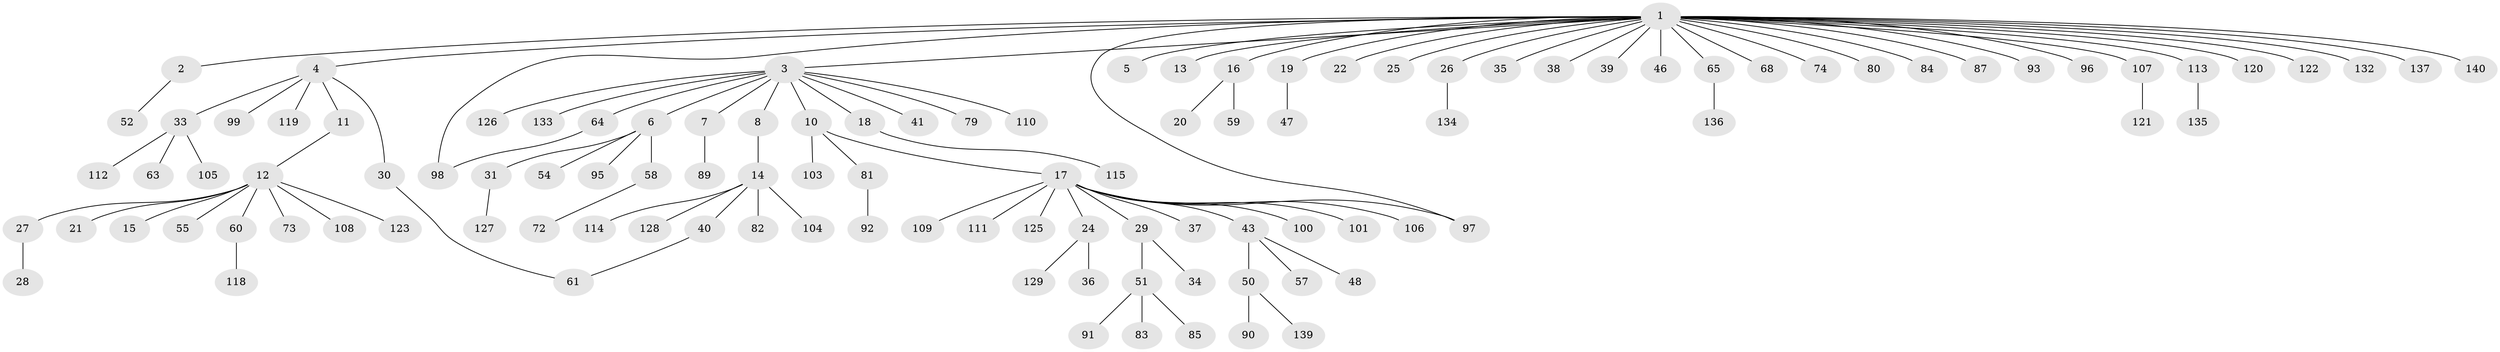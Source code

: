 // Generated by graph-tools (version 1.1) at 2025/23/03/03/25 07:23:51]
// undirected, 111 vertices, 113 edges
graph export_dot {
graph [start="1"]
  node [color=gray90,style=filled];
  1 [super="+9"];
  2;
  3 [super="+32"];
  4 [super="+49"];
  5;
  6 [super="+71"];
  7;
  8;
  10;
  11 [super="+86"];
  12 [super="+116"];
  13;
  14 [super="+45"];
  15;
  16 [super="+78"];
  17 [super="+23"];
  18;
  19 [super="+76"];
  20;
  21;
  22;
  24 [super="+77"];
  25;
  26 [super="+56"];
  27;
  28;
  29;
  30;
  31 [super="+42"];
  33 [super="+131"];
  34;
  35;
  36;
  37;
  38 [super="+70"];
  39;
  40 [super="+44"];
  41 [super="+53"];
  43 [super="+69"];
  46;
  47;
  48;
  50 [super="+75"];
  51 [super="+67"];
  52 [super="+62"];
  54 [super="+66"];
  55;
  57;
  58;
  59;
  60 [super="+102"];
  61;
  63;
  64;
  65;
  68;
  72;
  73;
  74;
  79;
  80;
  81 [super="+88"];
  82;
  83;
  84;
  85;
  87;
  89;
  90;
  91;
  92 [super="+94"];
  93;
  95;
  96;
  97;
  98 [super="+117"];
  99;
  100;
  101;
  103;
  104;
  105;
  106;
  107;
  108;
  109;
  110;
  111;
  112;
  113 [super="+124"];
  114;
  115 [super="+130"];
  118;
  119;
  120;
  121;
  122;
  123;
  125;
  126;
  127 [super="+138"];
  128;
  129;
  132;
  133;
  134;
  135;
  136;
  137;
  139;
  140;
  1 -- 2;
  1 -- 3;
  1 -- 4;
  1 -- 5;
  1 -- 13;
  1 -- 16;
  1 -- 19;
  1 -- 22;
  1 -- 25;
  1 -- 26;
  1 -- 35;
  1 -- 38;
  1 -- 39;
  1 -- 46;
  1 -- 65;
  1 -- 68;
  1 -- 74;
  1 -- 80;
  1 -- 87;
  1 -- 93;
  1 -- 96;
  1 -- 97;
  1 -- 98;
  1 -- 107;
  1 -- 113;
  1 -- 120;
  1 -- 122;
  1 -- 132;
  1 -- 137;
  1 -- 140;
  1 -- 84;
  2 -- 52;
  3 -- 6;
  3 -- 7;
  3 -- 8;
  3 -- 10;
  3 -- 18;
  3 -- 41;
  3 -- 79;
  3 -- 110;
  3 -- 126;
  3 -- 133;
  3 -- 64;
  4 -- 11;
  4 -- 30;
  4 -- 33;
  4 -- 119;
  4 -- 99;
  6 -- 31;
  6 -- 54;
  6 -- 58;
  6 -- 95;
  7 -- 89;
  8 -- 14;
  10 -- 17;
  10 -- 81;
  10 -- 103;
  11 -- 12;
  12 -- 15;
  12 -- 21;
  12 -- 27;
  12 -- 55;
  12 -- 60;
  12 -- 73;
  12 -- 108;
  12 -- 123;
  14 -- 40;
  14 -- 82;
  14 -- 104;
  14 -- 114;
  14 -- 128;
  16 -- 20;
  16 -- 59;
  17 -- 24;
  17 -- 29;
  17 -- 43;
  17 -- 97;
  17 -- 100;
  17 -- 101;
  17 -- 109;
  17 -- 111;
  17 -- 125;
  17 -- 106;
  17 -- 37;
  18 -- 115;
  19 -- 47;
  24 -- 36;
  24 -- 129;
  26 -- 134;
  27 -- 28;
  29 -- 34;
  29 -- 51;
  30 -- 61;
  31 -- 127;
  33 -- 63;
  33 -- 105;
  33 -- 112;
  40 -- 61;
  43 -- 48;
  43 -- 50;
  43 -- 57;
  50 -- 139;
  50 -- 90;
  51 -- 83;
  51 -- 85;
  51 -- 91;
  58 -- 72;
  60 -- 118;
  64 -- 98;
  65 -- 136;
  81 -- 92;
  107 -- 121;
  113 -- 135;
}
